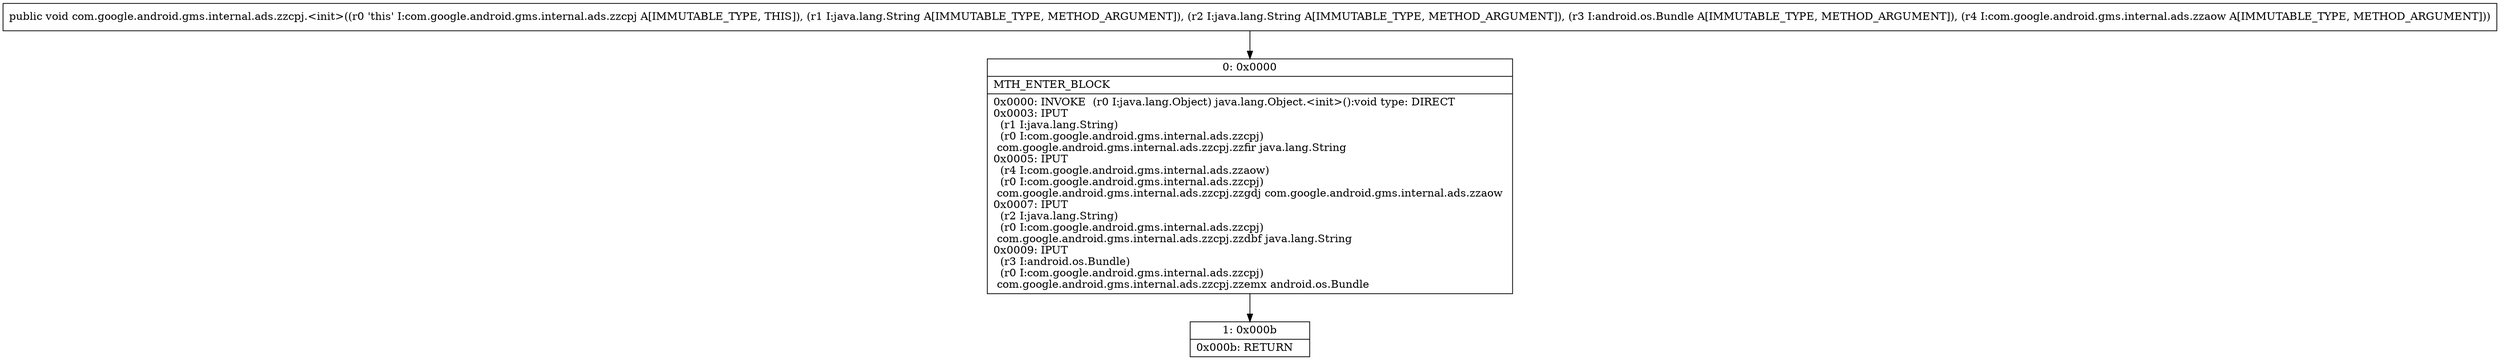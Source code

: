 digraph "CFG forcom.google.android.gms.internal.ads.zzcpj.\<init\>(Ljava\/lang\/String;Ljava\/lang\/String;Landroid\/os\/Bundle;Lcom\/google\/android\/gms\/internal\/ads\/zzaow;)V" {
Node_0 [shape=record,label="{0\:\ 0x0000|MTH_ENTER_BLOCK\l|0x0000: INVOKE  (r0 I:java.lang.Object) java.lang.Object.\<init\>():void type: DIRECT \l0x0003: IPUT  \l  (r1 I:java.lang.String)\l  (r0 I:com.google.android.gms.internal.ads.zzcpj)\l com.google.android.gms.internal.ads.zzcpj.zzfir java.lang.String \l0x0005: IPUT  \l  (r4 I:com.google.android.gms.internal.ads.zzaow)\l  (r0 I:com.google.android.gms.internal.ads.zzcpj)\l com.google.android.gms.internal.ads.zzcpj.zzgdj com.google.android.gms.internal.ads.zzaow \l0x0007: IPUT  \l  (r2 I:java.lang.String)\l  (r0 I:com.google.android.gms.internal.ads.zzcpj)\l com.google.android.gms.internal.ads.zzcpj.zzdbf java.lang.String \l0x0009: IPUT  \l  (r3 I:android.os.Bundle)\l  (r0 I:com.google.android.gms.internal.ads.zzcpj)\l com.google.android.gms.internal.ads.zzcpj.zzemx android.os.Bundle \l}"];
Node_1 [shape=record,label="{1\:\ 0x000b|0x000b: RETURN   \l}"];
MethodNode[shape=record,label="{public void com.google.android.gms.internal.ads.zzcpj.\<init\>((r0 'this' I:com.google.android.gms.internal.ads.zzcpj A[IMMUTABLE_TYPE, THIS]), (r1 I:java.lang.String A[IMMUTABLE_TYPE, METHOD_ARGUMENT]), (r2 I:java.lang.String A[IMMUTABLE_TYPE, METHOD_ARGUMENT]), (r3 I:android.os.Bundle A[IMMUTABLE_TYPE, METHOD_ARGUMENT]), (r4 I:com.google.android.gms.internal.ads.zzaow A[IMMUTABLE_TYPE, METHOD_ARGUMENT])) }"];
MethodNode -> Node_0;
Node_0 -> Node_1;
}

